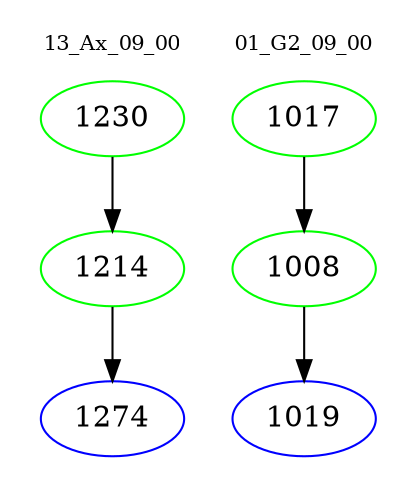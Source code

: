 digraph{
subgraph cluster_0 {
color = white
label = "13_Ax_09_00";
fontsize=10;
T0_1230 [label="1230", color="green"]
T0_1230 -> T0_1214 [color="black"]
T0_1214 [label="1214", color="green"]
T0_1214 -> T0_1274 [color="black"]
T0_1274 [label="1274", color="blue"]
}
subgraph cluster_1 {
color = white
label = "01_G2_09_00";
fontsize=10;
T1_1017 [label="1017", color="green"]
T1_1017 -> T1_1008 [color="black"]
T1_1008 [label="1008", color="green"]
T1_1008 -> T1_1019 [color="black"]
T1_1019 [label="1019", color="blue"]
}
}
